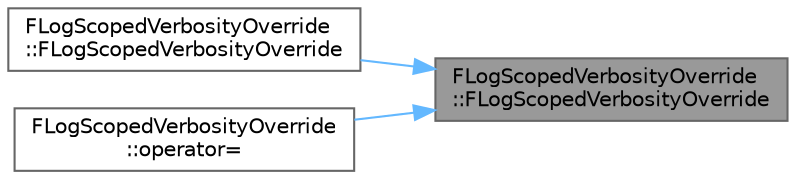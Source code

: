 digraph "FLogScopedVerbosityOverride::FLogScopedVerbosityOverride"
{
 // INTERACTIVE_SVG=YES
 // LATEX_PDF_SIZE
  bgcolor="transparent";
  edge [fontname=Helvetica,fontsize=10,labelfontname=Helvetica,labelfontsize=10];
  node [fontname=Helvetica,fontsize=10,shape=box,height=0.2,width=0.4];
  rankdir="RL";
  Node1 [id="Node000001",label="FLogScopedVerbosityOverride\l::FLogScopedVerbosityOverride",height=0.2,width=0.4,color="gray40", fillcolor="grey60", style="filled", fontcolor="black",tooltip="Back up the existing verbosity for the category then sets new verbosity."];
  Node1 -> Node2 [id="edge1_Node000001_Node000002",dir="back",color="steelblue1",style="solid",tooltip=" "];
  Node2 [id="Node000002",label="FLogScopedVerbosityOverride\l::FLogScopedVerbosityOverride",height=0.2,width=0.4,color="grey40", fillcolor="white", style="filled",URL="$da/d2a/classFLogScopedVerbosityOverride.html#a9d6164b51fc175c7153ded6e5586d4bb",tooltip=" "];
  Node1 -> Node3 [id="edge2_Node000001_Node000003",dir="back",color="steelblue1",style="solid",tooltip=" "];
  Node3 [id="Node000003",label="FLogScopedVerbosityOverride\l::operator=",height=0.2,width=0.4,color="grey40", fillcolor="white", style="filled",URL="$da/d2a/classFLogScopedVerbosityOverride.html#ab4b2226e7cfea55dc6a5f3851edb416e",tooltip=" "];
}
